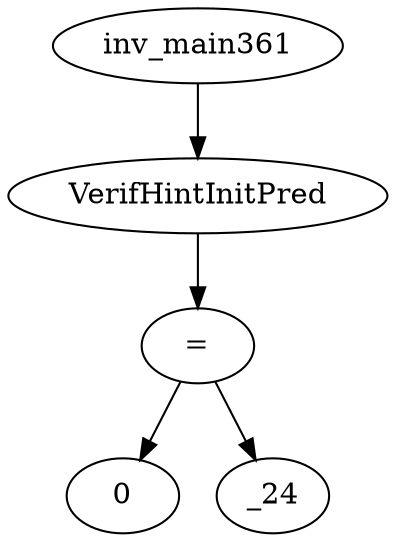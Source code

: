 digraph dag {
0 [label="inv_main361"];
1 [label="VerifHintInitPred"];
2 [label="="];
3 [label="0"];
4 [label="_24"];
0->1
1->2
2->4
2 -> 3
}
